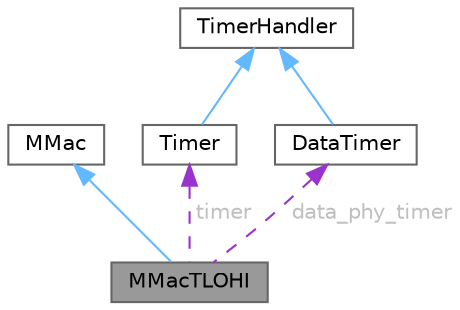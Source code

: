 digraph "MMacTLOHI"
{
 // LATEX_PDF_SIZE
  bgcolor="transparent";
  edge [fontname=Helvetica,fontsize=10,labelfontname=Helvetica,labelfontsize=10];
  node [fontname=Helvetica,fontsize=10,shape=box,height=0.2,width=0.4];
  Node1 [id="Node000001",label="MMacTLOHI",height=0.2,width=0.4,color="gray40", fillcolor="grey60", style="filled", fontcolor="black",tooltip="Class that represents the T-LOHI MAC protocol for a node."];
  Node2 -> Node1 [id="edge1_Node000001_Node000002",dir="back",color="steelblue1",style="solid",tooltip=" "];
  Node2 [id="Node000002",label="MMac",height=0.2,width=0.4,color="gray40", fillcolor="white", style="filled",tooltip=" "];
  Node3 -> Node1 [id="edge2_Node000001_Node000003",dir="back",color="darkorchid3",style="dashed",tooltip=" ",label=" timer",fontcolor="grey" ];
  Node3 [id="Node000003",label="Timer",height=0.2,width=0.4,color="gray40", fillcolor="white", style="filled",URL="$classTimer.html",tooltip="Class that handles the timers in T-LOHI nodes."];
  Node4 -> Node3 [id="edge3_Node000003_Node000004",dir="back",color="steelblue1",style="solid",tooltip=" "];
  Node4 [id="Node000004",label="TimerHandler",height=0.2,width=0.4,color="gray40", fillcolor="white", style="filled",tooltip=" "];
  Node5 -> Node1 [id="edge4_Node000001_Node000005",dir="back",color="darkorchid3",style="dashed",tooltip=" ",label=" data_phy_timer",fontcolor="grey" ];
  Node5 [id="Node000005",label="DataTimer",height=0.2,width=0.4,color="gray40", fillcolor="white", style="filled",URL="$classDataTimer.html",tooltip="Class that represents the timer that describe the time needed for the DATA Phy layer to receive packe..."];
  Node4 -> Node5 [id="edge5_Node000005_Node000004",dir="back",color="steelblue1",style="solid",tooltip=" "];
}
